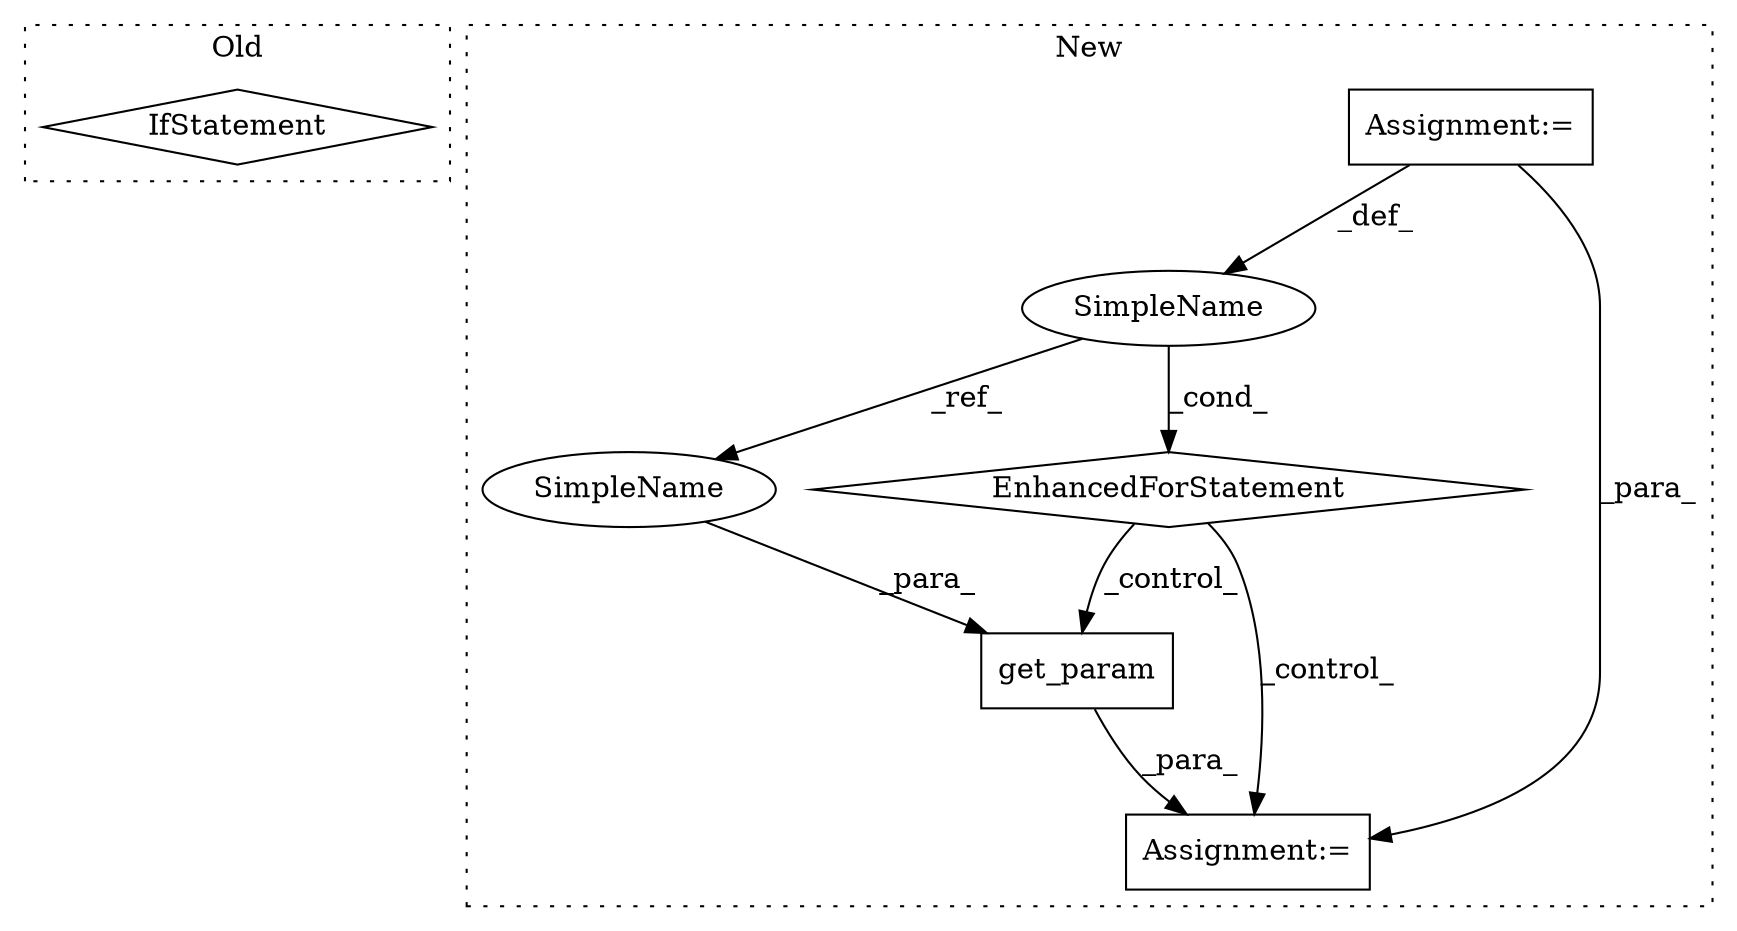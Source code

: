 digraph G {
subgraph cluster0 {
1 [label="IfStatement" a="25" s="8808,8837" l="10,2" shape="diamond"];
label = "Old";
style="dotted";
}
subgraph cluster1 {
2 [label="get_param" a="32" s="7223,7237" l="10,1" shape="box"];
3 [label="SimpleName" a="42" s="7140" l="4" shape="ellipse"];
4 [label="EnhancedForStatement" a="70" s="7076,7163" l="57,2" shape="diamond"];
5 [label="Assignment:=" a="7" s="7217" l="1" shape="box"];
6 [label="Assignment:=" a="7" s="7076,7163" l="57,2" shape="box"];
7 [label="SimpleName" a="42" s="7233" l="4" shape="ellipse"];
label = "New";
style="dotted";
}
2 -> 5 [label="_para_"];
3 -> 4 [label="_cond_"];
3 -> 7 [label="_ref_"];
4 -> 5 [label="_control_"];
4 -> 2 [label="_control_"];
6 -> 3 [label="_def_"];
6 -> 5 [label="_para_"];
7 -> 2 [label="_para_"];
}